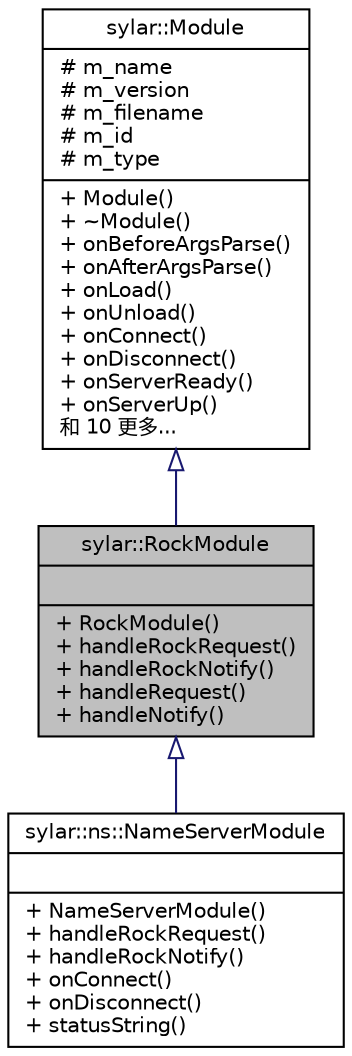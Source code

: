 digraph "sylar::RockModule"
{
 // LATEX_PDF_SIZE
  edge [fontname="Helvetica",fontsize="10",labelfontname="Helvetica",labelfontsize="10"];
  node [fontname="Helvetica",fontsize="10",shape=record];
  Node1 [label="{sylar::RockModule\n||+ RockModule()\l+ handleRockRequest()\l+ handleRockNotify()\l+ handleRequest()\l+ handleNotify()\l}",height=0.2,width=0.4,color="black", fillcolor="grey75", style="filled", fontcolor="black",tooltip=" "];
  Node2 -> Node1 [dir="back",color="midnightblue",fontsize="10",style="solid",arrowtail="onormal"];
  Node2 [label="{sylar::Module\n|# m_name\l# m_version\l# m_filename\l# m_id\l# m_type\l|+ Module()\l+ ~Module()\l+ onBeforeArgsParse()\l+ onAfterArgsParse()\l+ onLoad()\l+ onUnload()\l+ onConnect()\l+ onDisconnect()\l+ onServerReady()\l+ onServerUp()\l和 10 更多...\l}",height=0.2,width=0.4,color="black", fillcolor="white", style="filled",URL="$classsylar_1_1Module.html",tooltip=" "];
  Node1 -> Node3 [dir="back",color="midnightblue",fontsize="10",style="solid",arrowtail="onormal"];
  Node3 [label="{sylar::ns::NameServerModule\n||+ NameServerModule()\l+ handleRockRequest()\l+ handleRockNotify()\l+ onConnect()\l+ onDisconnect()\l+ statusString()\l}",height=0.2,width=0.4,color="black", fillcolor="white", style="filled",URL="$classsylar_1_1ns_1_1NameServerModule.html",tooltip=" "];
}
